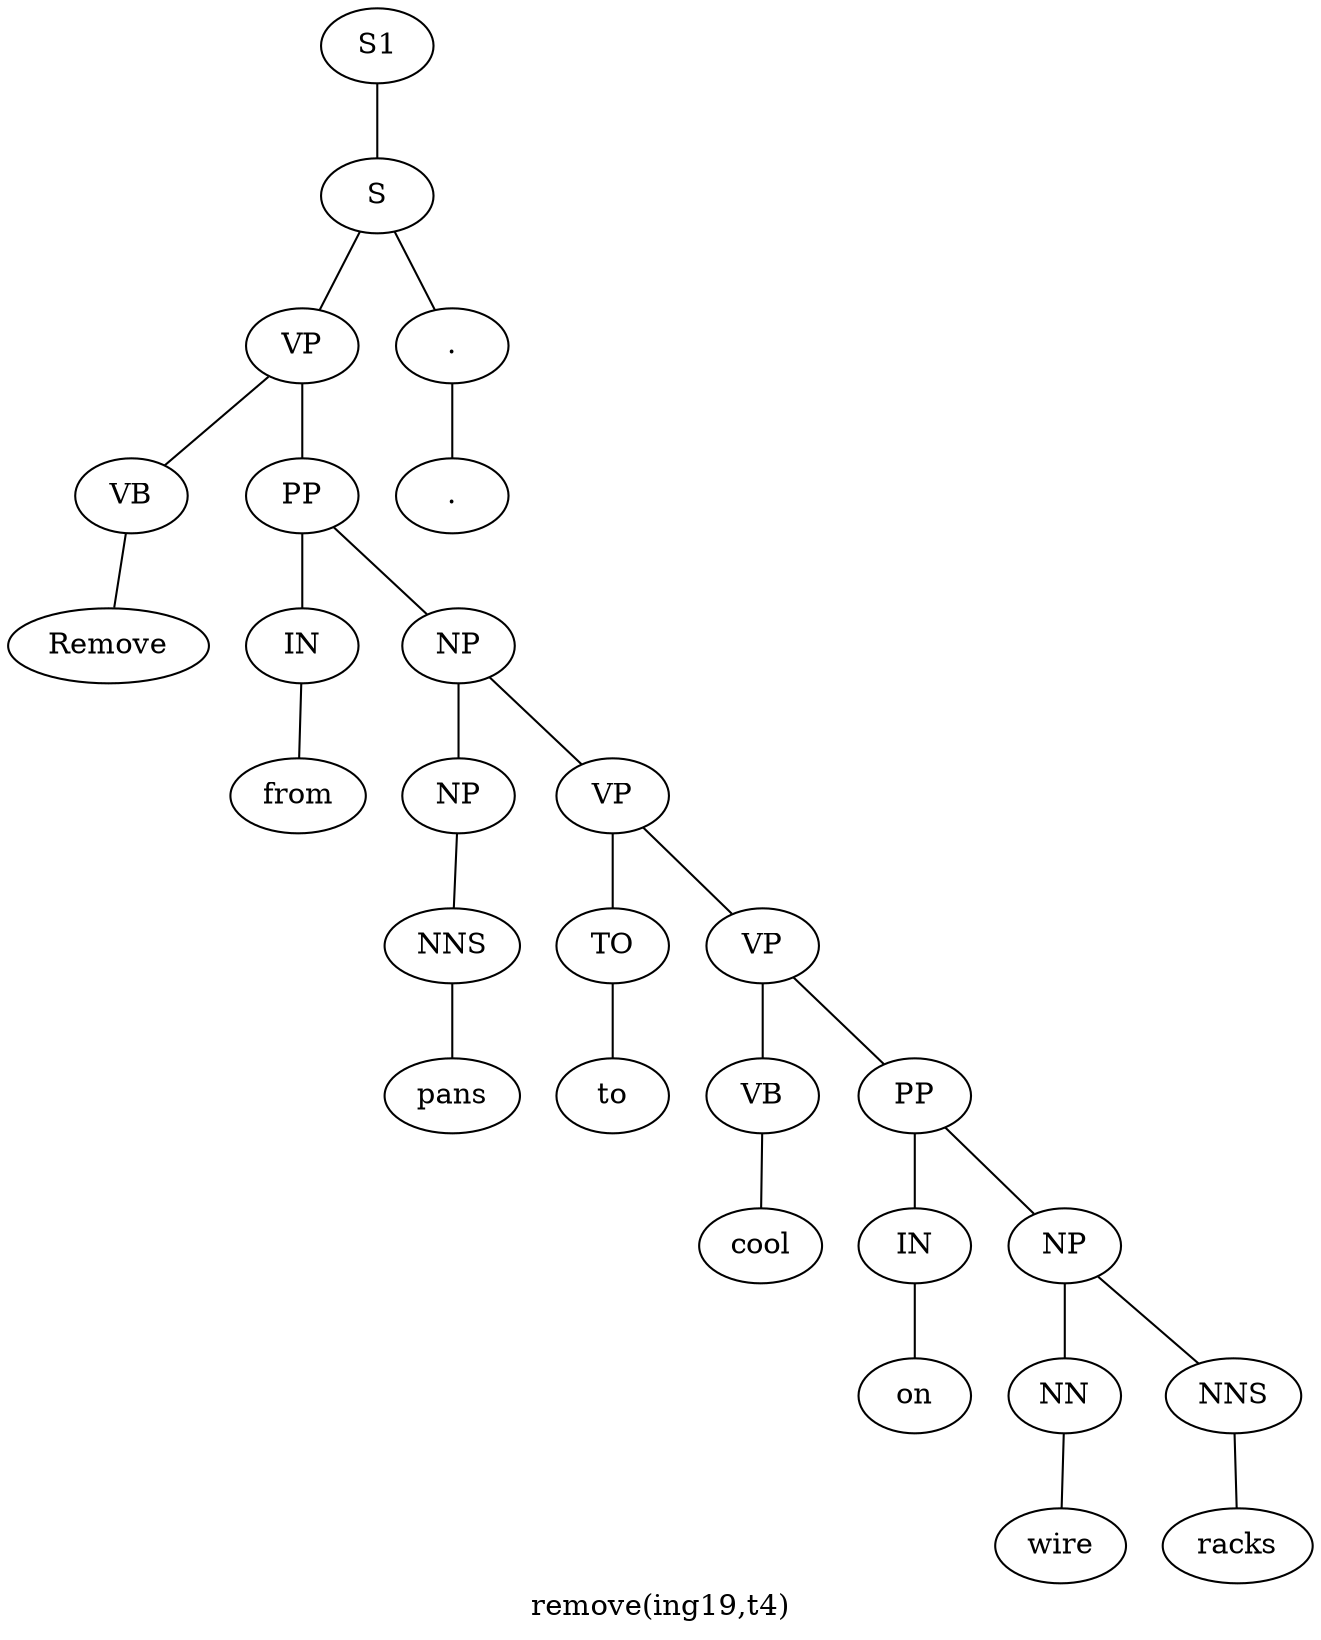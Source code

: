 graph SyntaxGraph {
	label = "remove(ing19,t4)";
	Node0 [label="S1"];
	Node1 [label="S"];
	Node2 [label="VP"];
	Node3 [label="VB"];
	Node4 [label="Remove"];
	Node5 [label="PP"];
	Node6 [label="IN"];
	Node7 [label="from"];
	Node8 [label="NP"];
	Node9 [label="NP"];
	Node10 [label="NNS"];
	Node11 [label="pans"];
	Node12 [label="VP"];
	Node13 [label="TO"];
	Node14 [label="to"];
	Node15 [label="VP"];
	Node16 [label="VB"];
	Node17 [label="cool"];
	Node18 [label="PP"];
	Node19 [label="IN"];
	Node20 [label="on"];
	Node21 [label="NP"];
	Node22 [label="NN"];
	Node23 [label="wire"];
	Node24 [label="NNS"];
	Node25 [label="racks"];
	Node26 [label="."];
	Node27 [label="."];

	Node0 -- Node1;
	Node1 -- Node2;
	Node1 -- Node26;
	Node2 -- Node3;
	Node2 -- Node5;
	Node3 -- Node4;
	Node5 -- Node6;
	Node5 -- Node8;
	Node6 -- Node7;
	Node8 -- Node9;
	Node8 -- Node12;
	Node9 -- Node10;
	Node10 -- Node11;
	Node12 -- Node13;
	Node12 -- Node15;
	Node13 -- Node14;
	Node15 -- Node16;
	Node15 -- Node18;
	Node16 -- Node17;
	Node18 -- Node19;
	Node18 -- Node21;
	Node19 -- Node20;
	Node21 -- Node22;
	Node21 -- Node24;
	Node22 -- Node23;
	Node24 -- Node25;
	Node26 -- Node27;
}